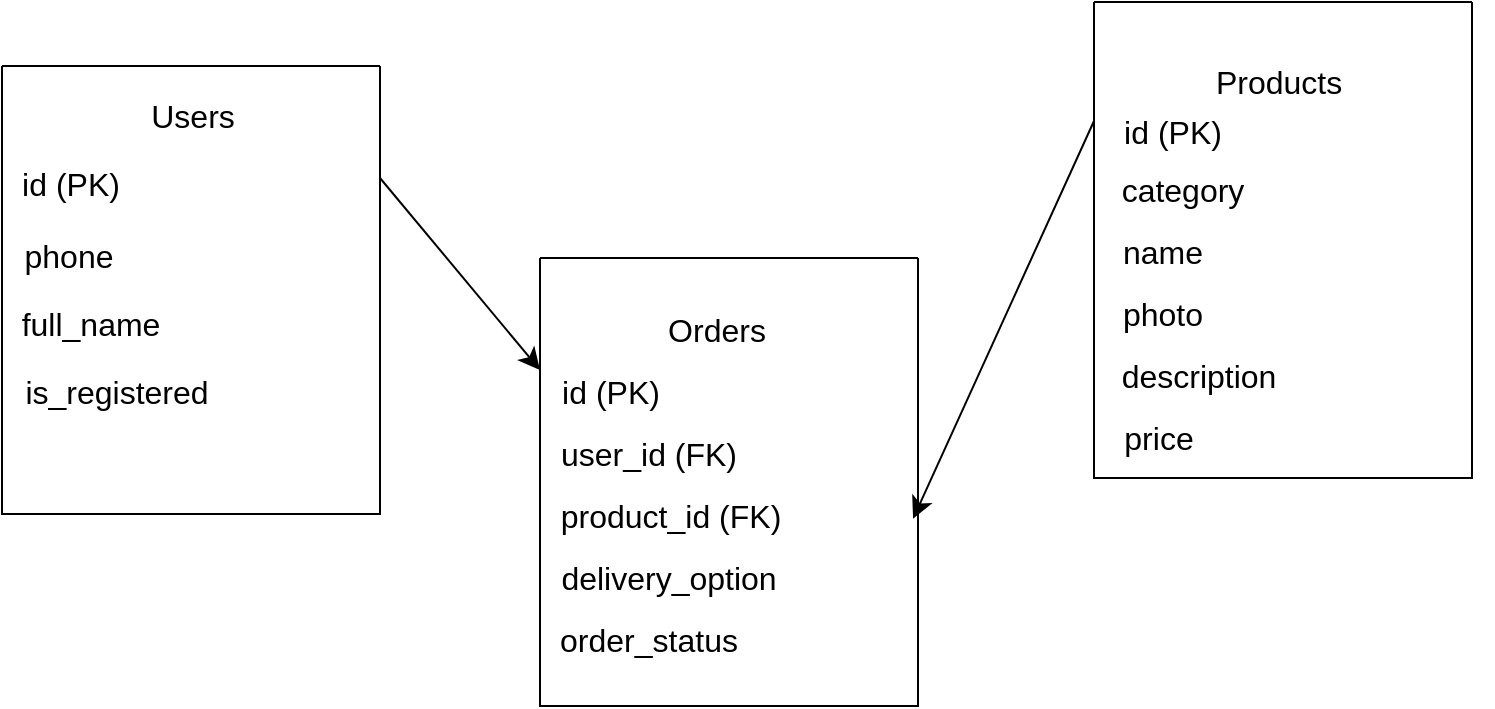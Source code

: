 <mxfile version="24.8.4">
  <diagram name="Страница — 1" id="eugrjumd7BkdbP5BNKig">
    <mxGraphModel dx="1450" dy="607" grid="0" gridSize="10" guides="1" tooltips="1" connect="1" arrows="1" fold="1" page="0" pageScale="1" pageWidth="827" pageHeight="1169" math="0" shadow="0">
      <root>
        <mxCell id="0" />
        <mxCell id="1" parent="0" />
        <mxCell id="A306X91a3ALg88PScifh-22" style="edgeStyle=none;curved=1;rounded=0;orthogonalLoop=1;jettySize=auto;html=1;exitX=1;exitY=0.25;exitDx=0;exitDy=0;entryX=0;entryY=0.25;entryDx=0;entryDy=0;fontSize=12;startSize=8;endSize=8;" edge="1" parent="1" source="A306X91a3ALg88PScifh-1" target="A306X91a3ALg88PScifh-3">
          <mxGeometry relative="1" as="geometry" />
        </mxCell>
        <mxCell id="A306X91a3ALg88PScifh-1" value="" style="swimlane;startSize=0;" vertex="1" parent="1">
          <mxGeometry x="-108" y="54" width="189" height="224" as="geometry" />
        </mxCell>
        <mxCell id="A306X91a3ALg88PScifh-4" value="Users" style="text;html=1;align=center;verticalAlign=middle;resizable=0;points=[];autosize=1;strokeColor=none;fillColor=none;fontSize=16;" vertex="1" parent="A306X91a3ALg88PScifh-1">
          <mxGeometry x="64.5" y="9" width="60" height="31" as="geometry" />
        </mxCell>
        <mxCell id="A306X91a3ALg88PScifh-7" value="id (PK)" style="text;html=1;align=center;verticalAlign=middle;resizable=0;points=[];autosize=1;strokeColor=none;fillColor=none;fontSize=16;" vertex="1" parent="A306X91a3ALg88PScifh-1">
          <mxGeometry y="43" width="67" height="31" as="geometry" />
        </mxCell>
        <mxCell id="A306X91a3ALg88PScifh-8" value="phone" style="text;html=1;align=center;verticalAlign=middle;resizable=0;points=[];autosize=1;strokeColor=none;fillColor=none;fontSize=16;" vertex="1" parent="A306X91a3ALg88PScifh-1">
          <mxGeometry x="1.5" y="79" width="63" height="31" as="geometry" />
        </mxCell>
        <mxCell id="A306X91a3ALg88PScifh-9" value="full_name" style="text;html=1;align=center;verticalAlign=middle;resizable=0;points=[];autosize=1;strokeColor=none;fillColor=none;fontSize=16;" vertex="1" parent="A306X91a3ALg88PScifh-1">
          <mxGeometry y="113" width="87" height="31" as="geometry" />
        </mxCell>
        <mxCell id="A306X91a3ALg88PScifh-10" value="is_registered" style="text;html=1;align=center;verticalAlign=middle;resizable=0;points=[];autosize=1;strokeColor=none;fillColor=none;fontSize=16;" vertex="1" parent="A306X91a3ALg88PScifh-1">
          <mxGeometry x="1.5" y="147" width="110" height="31" as="geometry" />
        </mxCell>
        <mxCell id="A306X91a3ALg88PScifh-2" value="" style="swimlane;startSize=0;" vertex="1" parent="1">
          <mxGeometry x="438" y="22" width="189" height="238" as="geometry" />
        </mxCell>
        <mxCell id="A306X91a3ALg88PScifh-12" value="category" style="text;html=1;align=center;verticalAlign=middle;resizable=0;points=[];autosize=1;strokeColor=none;fillColor=none;fontSize=16;" vertex="1" parent="A306X91a3ALg88PScifh-2">
          <mxGeometry x="4.5" y="78" width="79" height="31" as="geometry" />
        </mxCell>
        <mxCell id="A306X91a3ALg88PScifh-13" value="name" style="text;html=1;align=center;verticalAlign=middle;resizable=0;points=[];autosize=1;strokeColor=none;fillColor=none;fontSize=16;" vertex="1" parent="A306X91a3ALg88PScifh-2">
          <mxGeometry x="4.5" y="109" width="58" height="31" as="geometry" />
        </mxCell>
        <mxCell id="A306X91a3ALg88PScifh-11" value="id (PK)" style="text;html=1;align=center;verticalAlign=middle;resizable=0;points=[];autosize=1;strokeColor=none;fillColor=none;fontSize=16;" vertex="1" parent="A306X91a3ALg88PScifh-2">
          <mxGeometry x="5" y="49" width="67" height="31" as="geometry" />
        </mxCell>
        <mxCell id="A306X91a3ALg88PScifh-14" value="photo" style="text;html=1;align=center;verticalAlign=middle;resizable=0;points=[];autosize=1;strokeColor=none;fillColor=none;fontSize=16;" vertex="1" parent="A306X91a3ALg88PScifh-2">
          <mxGeometry x="4.5" y="140" width="58" height="31" as="geometry" />
        </mxCell>
        <mxCell id="A306X91a3ALg88PScifh-15" value="description" style="text;html=1;align=center;verticalAlign=middle;resizable=0;points=[];autosize=1;strokeColor=none;fillColor=none;fontSize=16;" vertex="1" parent="A306X91a3ALg88PScifh-2">
          <mxGeometry x="4.5" y="171" width="95" height="31" as="geometry" />
        </mxCell>
        <mxCell id="A306X91a3ALg88PScifh-16" value="price" style="text;html=1;align=center;verticalAlign=middle;resizable=0;points=[];autosize=1;strokeColor=none;fillColor=none;fontSize=16;" vertex="1" parent="A306X91a3ALg88PScifh-2">
          <mxGeometry x="5" y="202" width="53" height="31" as="geometry" />
        </mxCell>
        <mxCell id="A306X91a3ALg88PScifh-3" value="" style="swimlane;startSize=0;" vertex="1" parent="1">
          <mxGeometry x="161" y="150" width="189" height="224" as="geometry" />
        </mxCell>
        <mxCell id="A306X91a3ALg88PScifh-17" value="id (PK)" style="text;html=1;align=center;verticalAlign=middle;resizable=0;points=[];autosize=1;strokeColor=none;fillColor=none;fontSize=16;" vertex="1" parent="A306X91a3ALg88PScifh-3">
          <mxGeometry x="1" y="51" width="67" height="31" as="geometry" />
        </mxCell>
        <mxCell id="A306X91a3ALg88PScifh-21" value="order_status" style="text;html=1;align=center;verticalAlign=middle;resizable=0;points=[];autosize=1;strokeColor=none;fillColor=none;fontSize=16;" vertex="1" parent="A306X91a3ALg88PScifh-3">
          <mxGeometry y="175" width="107" height="31" as="geometry" />
        </mxCell>
        <mxCell id="A306X91a3ALg88PScifh-20" value="delivery_option" style="text;html=1;align=center;verticalAlign=middle;resizable=0;points=[];autosize=1;strokeColor=none;fillColor=none;fontSize=16;" vertex="1" parent="A306X91a3ALg88PScifh-3">
          <mxGeometry x="0.5" y="144" width="126" height="31" as="geometry" />
        </mxCell>
        <mxCell id="A306X91a3ALg88PScifh-19" value="product_id (FK)" style="text;html=1;align=center;verticalAlign=middle;resizable=0;points=[];autosize=1;strokeColor=none;fillColor=none;fontSize=16;" vertex="1" parent="A306X91a3ALg88PScifh-3">
          <mxGeometry x="0.5" y="113" width="128" height="31" as="geometry" />
        </mxCell>
        <mxCell id="A306X91a3ALg88PScifh-18" value="user_id (FK)" style="text;html=1;align=center;verticalAlign=middle;resizable=0;points=[];autosize=1;strokeColor=none;fillColor=none;fontSize=16;" vertex="1" parent="A306X91a3ALg88PScifh-3">
          <mxGeometry x="1" y="82" width="106" height="31" as="geometry" />
        </mxCell>
        <mxCell id="A306X91a3ALg88PScifh-5" value="Products" style="text;html=1;align=center;verticalAlign=middle;resizable=0;points=[];autosize=1;strokeColor=none;fillColor=none;fontSize=16;" vertex="1" parent="1">
          <mxGeometry x="489.5" y="46.5" width="81" height="31" as="geometry" />
        </mxCell>
        <mxCell id="A306X91a3ALg88PScifh-6" value="Orders" style="text;html=1;align=center;verticalAlign=middle;resizable=0;points=[];autosize=1;strokeColor=none;fillColor=none;fontSize=16;" vertex="1" parent="1">
          <mxGeometry x="215.5" y="170.5" width="67" height="31" as="geometry" />
        </mxCell>
        <mxCell id="A306X91a3ALg88PScifh-23" style="edgeStyle=none;curved=1;rounded=0;orthogonalLoop=1;jettySize=auto;html=1;exitX=1;exitY=0.25;exitDx=0;exitDy=0;fontSize=12;startSize=8;endSize=8;" edge="1" parent="1" source="A306X91a3ALg88PScifh-2" target="A306X91a3ALg88PScifh-2">
          <mxGeometry relative="1" as="geometry" />
        </mxCell>
        <mxCell id="A306X91a3ALg88PScifh-25" style="edgeStyle=none;curved=1;rounded=0;orthogonalLoop=1;jettySize=auto;html=1;exitX=0;exitY=0.25;exitDx=0;exitDy=0;entryX=0.987;entryY=0.582;entryDx=0;entryDy=0;entryPerimeter=0;fontSize=12;startSize=8;endSize=8;" edge="1" parent="1" source="A306X91a3ALg88PScifh-2" target="A306X91a3ALg88PScifh-3">
          <mxGeometry relative="1" as="geometry" />
        </mxCell>
      </root>
    </mxGraphModel>
  </diagram>
</mxfile>
